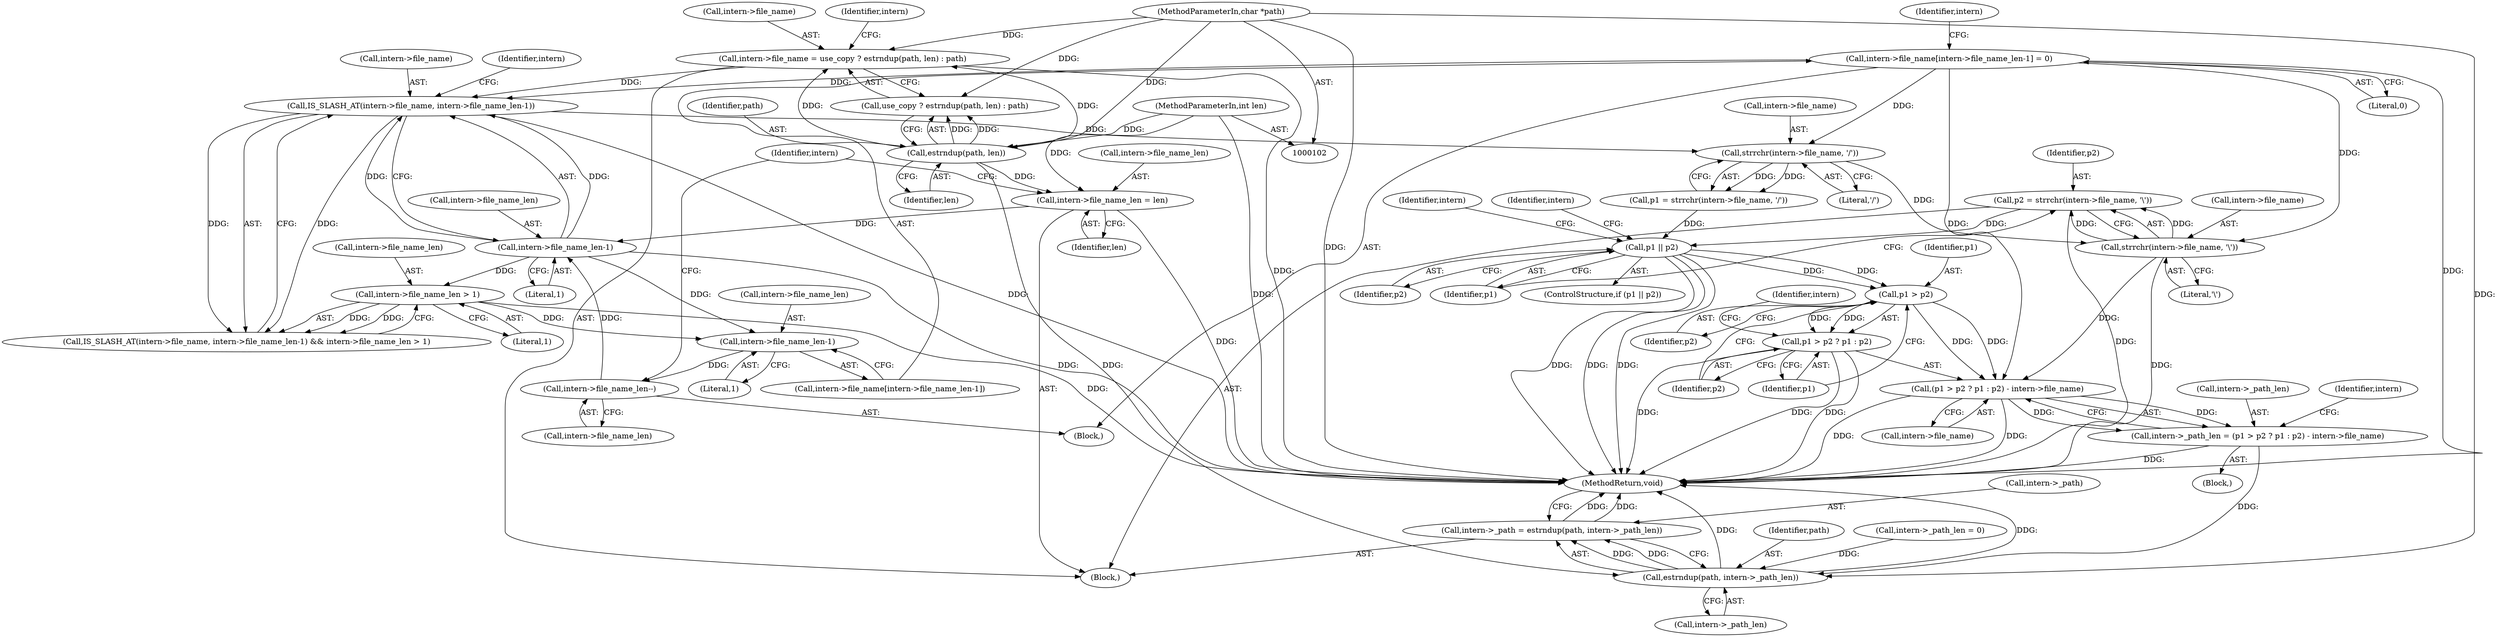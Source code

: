 digraph "0_php-src_7245bff300d3fa8bacbef7897ff080a6f1c23eba?w=1_52@API" {
"1000173" [label="(Call,p2 = strrchr(intern->file_name, '\\'))"];
"1000175" [label="(Call,strrchr(intern->file_name, '\\'))"];
"1000168" [label="(Call,strrchr(intern->file_name, '/'))"];
"1000151" [label="(Call,intern->file_name[intern->file_name_len-1] = 0)"];
"1000136" [label="(Call,IS_SLASH_AT(intern->file_name, intern->file_name_len-1))"];
"1000119" [label="(Call,intern->file_name = use_copy ? estrndup(path, len) : path)"];
"1000125" [label="(Call,estrndup(path, len))"];
"1000104" [label="(MethodParameterIn,char *path)"];
"1000105" [label="(MethodParameterIn,int len)"];
"1000140" [label="(Call,intern->file_name_len-1)"];
"1000129" [label="(Call,intern->file_name_len = len)"];
"1000162" [label="(Call,intern->file_name_len--)"];
"1000156" [label="(Call,intern->file_name_len-1)"];
"1000145" [label="(Call,intern->file_name_len > 1)"];
"1000181" [label="(Call,p1 || p2)"];
"1000191" [label="(Call,p1 > p2)"];
"1000189" [label="(Call,(p1 > p2 ? p1 : p2) - intern->file_name)"];
"1000185" [label="(Call,intern->_path_len = (p1 > p2 ? p1 : p2) - intern->file_name)"];
"1000219" [label="(Call,estrndup(path, intern->_path_len))"];
"1000215" [label="(Call,intern->_path = estrndup(path, intern->_path_len))"];
"1000190" [label="(Call,p1 > p2 ? p1 : p2)"];
"1000104" [label="(MethodParameterIn,char *path)"];
"1000133" [label="(Identifier,len)"];
"1000140" [label="(Call,intern->file_name_len-1)"];
"1000125" [label="(Call,estrndup(path, len))"];
"1000129" [label="(Call,intern->file_name_len = len)"];
"1000172" [label="(Literal,'/')"];
"1000181" [label="(Call,p1 || p2)"];
"1000136" [label="(Call,IS_SLASH_AT(intern->file_name, intern->file_name_len-1))"];
"1000203" [label="(Identifier,intern)"];
"1000190" [label="(Call,p1 > p2 ? p1 : p2)"];
"1000147" [label="(Identifier,intern)"];
"1000216" [label="(Call,intern->_path)"];
"1000187" [label="(Identifier,intern)"];
"1000192" [label="(Identifier,p1)"];
"1000189" [label="(Call,(p1 > p2 ? p1 : p2) - intern->file_name)"];
"1000179" [label="(Literal,'\\')"];
"1000145" [label="(Call,intern->file_name_len > 1)"];
"1000138" [label="(Identifier,intern)"];
"1000130" [label="(Call,intern->file_name_len)"];
"1000127" [label="(Identifier,len)"];
"1000215" [label="(Call,intern->_path = estrndup(path, intern->_path_len))"];
"1000169" [label="(Call,intern->file_name)"];
"1000174" [label="(Identifier,p2)"];
"1000119" [label="(Call,intern->file_name = use_copy ? estrndup(path, len) : path)"];
"1000183" [label="(Identifier,p2)"];
"1000151" [label="(Call,intern->file_name[intern->file_name_len-1] = 0)"];
"1000144" [label="(Literal,1)"];
"1000220" [label="(Identifier,path)"];
"1000152" [label="(Call,intern->file_name[intern->file_name_len-1])"];
"1000168" [label="(Call,strrchr(intern->file_name, '/'))"];
"1000146" [label="(Call,intern->file_name_len)"];
"1000224" [label="(MethodReturn,void)"];
"1000135" [label="(Call,IS_SLASH_AT(intern->file_name, intern->file_name_len-1) && intern->file_name_len > 1)"];
"1000156" [label="(Call,intern->file_name_len-1)"];
"1000176" [label="(Call,intern->file_name)"];
"1000149" [label="(Literal,1)"];
"1000201" [label="(Call,intern->_path_len = 0)"];
"1000197" [label="(Identifier,intern)"];
"1000164" [label="(Identifier,intern)"];
"1000163" [label="(Call,intern->file_name_len)"];
"1000175" [label="(Call,strrchr(intern->file_name, '\\'))"];
"1000196" [label="(Call,intern->file_name)"];
"1000186" [label="(Call,intern->_path_len)"];
"1000160" [label="(Literal,1)"];
"1000173" [label="(Call,p2 = strrchr(intern->file_name, '\\'))"];
"1000185" [label="(Call,intern->_path_len = (p1 > p2 ? p1 : p2) - intern->file_name)"];
"1000166" [label="(Call,p1 = strrchr(intern->file_name, '/'))"];
"1000105" [label="(MethodParameterIn,int len)"];
"1000182" [label="(Identifier,p1)"];
"1000131" [label="(Identifier,intern)"];
"1000162" [label="(Call,intern->file_name_len--)"];
"1000191" [label="(Call,p1 > p2)"];
"1000219" [label="(Call,estrndup(path, intern->_path_len))"];
"1000221" [label="(Call,intern->_path_len)"];
"1000107" [label="(Block,)"];
"1000150" [label="(Block,)"];
"1000157" [label="(Call,intern->file_name_len)"];
"1000195" [label="(Identifier,p2)"];
"1000120" [label="(Call,intern->file_name)"];
"1000208" [label="(Identifier,intern)"];
"1000141" [label="(Call,intern->file_name_len)"];
"1000123" [label="(Call,use_copy ? estrndup(path, len) : path)"];
"1000180" [label="(ControlStructure,if (p1 || p2))"];
"1000194" [label="(Identifier,p1)"];
"1000137" [label="(Call,intern->file_name)"];
"1000161" [label="(Literal,0)"];
"1000193" [label="(Identifier,p2)"];
"1000126" [label="(Identifier,path)"];
"1000184" [label="(Block,)"];
"1000173" -> "1000107"  [label="AST: "];
"1000173" -> "1000175"  [label="CFG: "];
"1000174" -> "1000173"  [label="AST: "];
"1000175" -> "1000173"  [label="AST: "];
"1000182" -> "1000173"  [label="CFG: "];
"1000173" -> "1000224"  [label="DDG: "];
"1000175" -> "1000173"  [label="DDG: "];
"1000175" -> "1000173"  [label="DDG: "];
"1000173" -> "1000181"  [label="DDG: "];
"1000175" -> "1000179"  [label="CFG: "];
"1000176" -> "1000175"  [label="AST: "];
"1000179" -> "1000175"  [label="AST: "];
"1000175" -> "1000224"  [label="DDG: "];
"1000168" -> "1000175"  [label="DDG: "];
"1000151" -> "1000175"  [label="DDG: "];
"1000175" -> "1000189"  [label="DDG: "];
"1000168" -> "1000166"  [label="AST: "];
"1000168" -> "1000172"  [label="CFG: "];
"1000169" -> "1000168"  [label="AST: "];
"1000172" -> "1000168"  [label="AST: "];
"1000166" -> "1000168"  [label="CFG: "];
"1000168" -> "1000166"  [label="DDG: "];
"1000168" -> "1000166"  [label="DDG: "];
"1000151" -> "1000168"  [label="DDG: "];
"1000136" -> "1000168"  [label="DDG: "];
"1000151" -> "1000150"  [label="AST: "];
"1000151" -> "1000161"  [label="CFG: "];
"1000152" -> "1000151"  [label="AST: "];
"1000161" -> "1000151"  [label="AST: "];
"1000164" -> "1000151"  [label="CFG: "];
"1000151" -> "1000224"  [label="DDG: "];
"1000151" -> "1000136"  [label="DDG: "];
"1000151" -> "1000189"  [label="DDG: "];
"1000136" -> "1000135"  [label="AST: "];
"1000136" -> "1000140"  [label="CFG: "];
"1000137" -> "1000136"  [label="AST: "];
"1000140" -> "1000136"  [label="AST: "];
"1000147" -> "1000136"  [label="CFG: "];
"1000135" -> "1000136"  [label="CFG: "];
"1000136" -> "1000224"  [label="DDG: "];
"1000136" -> "1000135"  [label="DDG: "];
"1000136" -> "1000135"  [label="DDG: "];
"1000119" -> "1000136"  [label="DDG: "];
"1000140" -> "1000136"  [label="DDG: "];
"1000140" -> "1000136"  [label="DDG: "];
"1000119" -> "1000107"  [label="AST: "];
"1000119" -> "1000123"  [label="CFG: "];
"1000120" -> "1000119"  [label="AST: "];
"1000123" -> "1000119"  [label="AST: "];
"1000131" -> "1000119"  [label="CFG: "];
"1000119" -> "1000224"  [label="DDG: "];
"1000125" -> "1000119"  [label="DDG: "];
"1000125" -> "1000119"  [label="DDG: "];
"1000104" -> "1000119"  [label="DDG: "];
"1000125" -> "1000123"  [label="AST: "];
"1000125" -> "1000127"  [label="CFG: "];
"1000126" -> "1000125"  [label="AST: "];
"1000127" -> "1000125"  [label="AST: "];
"1000123" -> "1000125"  [label="CFG: "];
"1000125" -> "1000123"  [label="DDG: "];
"1000125" -> "1000123"  [label="DDG: "];
"1000104" -> "1000125"  [label="DDG: "];
"1000105" -> "1000125"  [label="DDG: "];
"1000125" -> "1000129"  [label="DDG: "];
"1000125" -> "1000219"  [label="DDG: "];
"1000104" -> "1000102"  [label="AST: "];
"1000104" -> "1000224"  [label="DDG: "];
"1000104" -> "1000123"  [label="DDG: "];
"1000104" -> "1000219"  [label="DDG: "];
"1000105" -> "1000102"  [label="AST: "];
"1000105" -> "1000224"  [label="DDG: "];
"1000105" -> "1000129"  [label="DDG: "];
"1000140" -> "1000144"  [label="CFG: "];
"1000141" -> "1000140"  [label="AST: "];
"1000144" -> "1000140"  [label="AST: "];
"1000140" -> "1000224"  [label="DDG: "];
"1000129" -> "1000140"  [label="DDG: "];
"1000162" -> "1000140"  [label="DDG: "];
"1000140" -> "1000145"  [label="DDG: "];
"1000140" -> "1000156"  [label="DDG: "];
"1000129" -> "1000107"  [label="AST: "];
"1000129" -> "1000133"  [label="CFG: "];
"1000130" -> "1000129"  [label="AST: "];
"1000133" -> "1000129"  [label="AST: "];
"1000138" -> "1000129"  [label="CFG: "];
"1000129" -> "1000224"  [label="DDG: "];
"1000162" -> "1000150"  [label="AST: "];
"1000162" -> "1000163"  [label="CFG: "];
"1000163" -> "1000162"  [label="AST: "];
"1000138" -> "1000162"  [label="CFG: "];
"1000156" -> "1000162"  [label="DDG: "];
"1000156" -> "1000152"  [label="AST: "];
"1000156" -> "1000160"  [label="CFG: "];
"1000157" -> "1000156"  [label="AST: "];
"1000160" -> "1000156"  [label="AST: "];
"1000152" -> "1000156"  [label="CFG: "];
"1000145" -> "1000156"  [label="DDG: "];
"1000145" -> "1000135"  [label="AST: "];
"1000145" -> "1000149"  [label="CFG: "];
"1000146" -> "1000145"  [label="AST: "];
"1000149" -> "1000145"  [label="AST: "];
"1000135" -> "1000145"  [label="CFG: "];
"1000145" -> "1000224"  [label="DDG: "];
"1000145" -> "1000135"  [label="DDG: "];
"1000145" -> "1000135"  [label="DDG: "];
"1000181" -> "1000180"  [label="AST: "];
"1000181" -> "1000182"  [label="CFG: "];
"1000181" -> "1000183"  [label="CFG: "];
"1000182" -> "1000181"  [label="AST: "];
"1000183" -> "1000181"  [label="AST: "];
"1000187" -> "1000181"  [label="CFG: "];
"1000203" -> "1000181"  [label="CFG: "];
"1000181" -> "1000224"  [label="DDG: "];
"1000181" -> "1000224"  [label="DDG: "];
"1000181" -> "1000224"  [label="DDG: "];
"1000166" -> "1000181"  [label="DDG: "];
"1000181" -> "1000191"  [label="DDG: "];
"1000181" -> "1000191"  [label="DDG: "];
"1000191" -> "1000190"  [label="AST: "];
"1000191" -> "1000193"  [label="CFG: "];
"1000192" -> "1000191"  [label="AST: "];
"1000193" -> "1000191"  [label="AST: "];
"1000194" -> "1000191"  [label="CFG: "];
"1000195" -> "1000191"  [label="CFG: "];
"1000191" -> "1000189"  [label="DDG: "];
"1000191" -> "1000189"  [label="DDG: "];
"1000191" -> "1000190"  [label="DDG: "];
"1000191" -> "1000190"  [label="DDG: "];
"1000189" -> "1000185"  [label="AST: "];
"1000189" -> "1000196"  [label="CFG: "];
"1000190" -> "1000189"  [label="AST: "];
"1000196" -> "1000189"  [label="AST: "];
"1000185" -> "1000189"  [label="CFG: "];
"1000189" -> "1000224"  [label="DDG: "];
"1000189" -> "1000224"  [label="DDG: "];
"1000189" -> "1000185"  [label="DDG: "];
"1000189" -> "1000185"  [label="DDG: "];
"1000185" -> "1000184"  [label="AST: "];
"1000186" -> "1000185"  [label="AST: "];
"1000208" -> "1000185"  [label="CFG: "];
"1000185" -> "1000224"  [label="DDG: "];
"1000185" -> "1000219"  [label="DDG: "];
"1000219" -> "1000215"  [label="AST: "];
"1000219" -> "1000221"  [label="CFG: "];
"1000220" -> "1000219"  [label="AST: "];
"1000221" -> "1000219"  [label="AST: "];
"1000215" -> "1000219"  [label="CFG: "];
"1000219" -> "1000224"  [label="DDG: "];
"1000219" -> "1000224"  [label="DDG: "];
"1000219" -> "1000215"  [label="DDG: "];
"1000219" -> "1000215"  [label="DDG: "];
"1000201" -> "1000219"  [label="DDG: "];
"1000215" -> "1000107"  [label="AST: "];
"1000216" -> "1000215"  [label="AST: "];
"1000224" -> "1000215"  [label="CFG: "];
"1000215" -> "1000224"  [label="DDG: "];
"1000215" -> "1000224"  [label="DDG: "];
"1000190" -> "1000194"  [label="CFG: "];
"1000190" -> "1000195"  [label="CFG: "];
"1000194" -> "1000190"  [label="AST: "];
"1000195" -> "1000190"  [label="AST: "];
"1000197" -> "1000190"  [label="CFG: "];
"1000190" -> "1000224"  [label="DDG: "];
"1000190" -> "1000224"  [label="DDG: "];
"1000190" -> "1000224"  [label="DDG: "];
}
